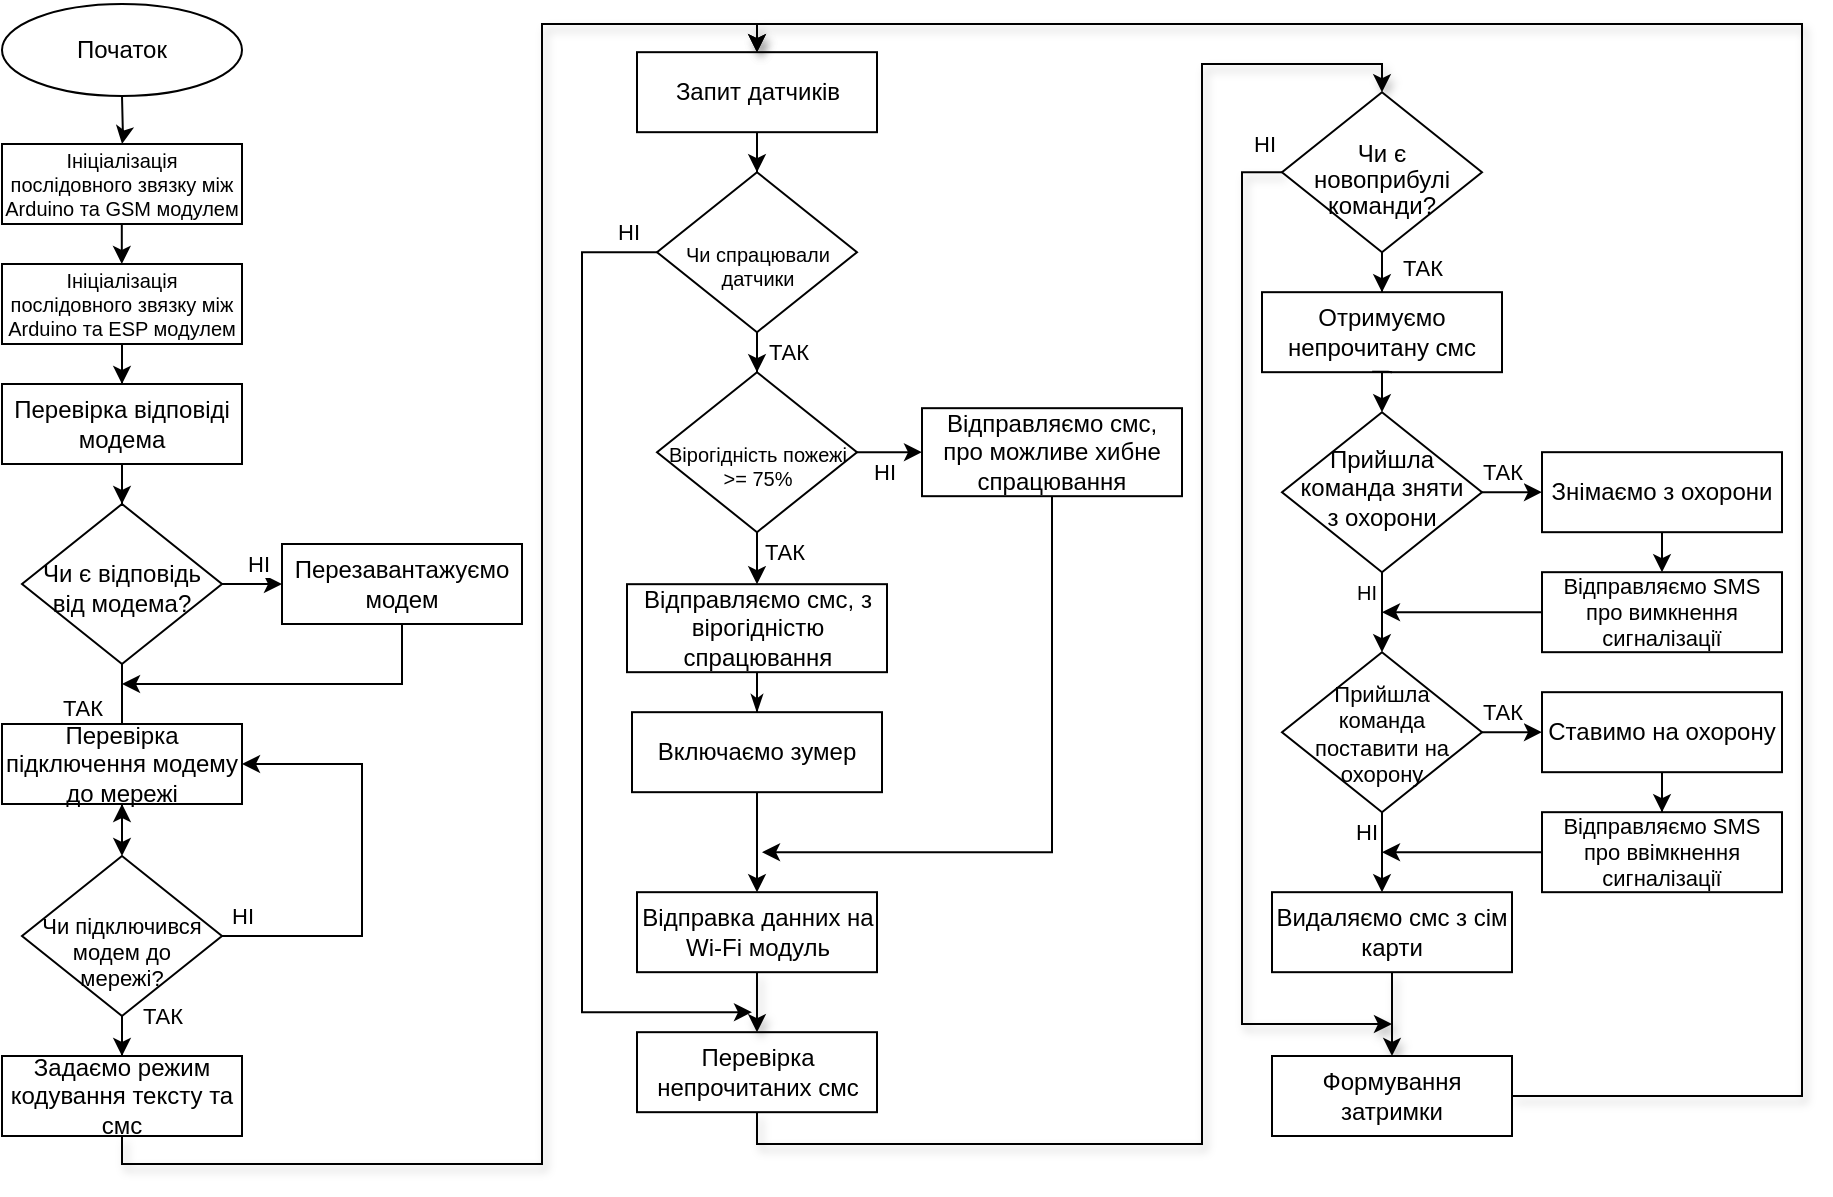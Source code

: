 <mxfile version="15.9.4" type="google"><diagram id="C5RBs43oDa-KdzZeNtuy" name="Page-1"><mxGraphModel dx="1578" dy="2031" grid="1" gridSize="10" guides="1" tooltips="1" connect="1" arrows="1" fold="1" page="1" pageScale="1" pageWidth="827" pageHeight="1169" background="none" math="0" shadow="0"><root><mxCell id="WIyWlLk6GJQsqaUBKTNV-0"/><mxCell id="WIyWlLk6GJQsqaUBKTNV-1" parent="WIyWlLk6GJQsqaUBKTNV-0"/><mxCell id="A2c2aV_RpjMXYOMytvXO-10" value="" style="edgeStyle=orthogonalEdgeStyle;rounded=0;orthogonalLoop=1;jettySize=auto;html=1;" parent="WIyWlLk6GJQsqaUBKTNV-1" source="_zuPziwSNKbuJv4fW6Dw-1" target="A2c2aV_RpjMXYOMytvXO-9" edge="1"><mxGeometry relative="1" as="geometry"/></mxCell><mxCell id="_zuPziwSNKbuJv4fW6Dw-1" value="&lt;span&gt;Запит датчиків&lt;/span&gt;" style="rounded=0;whiteSpace=wrap;html=1;" parent="WIyWlLk6GJQsqaUBKTNV-1" vertex="1"><mxGeometry x="637.5" y="-815.91" width="120" height="40" as="geometry"/></mxCell><mxCell id="fO1Gjk5ScqSOMT89jVYK-26" value="" style="edgeStyle=orthogonalEdgeStyle;rounded=0;orthogonalLoop=1;jettySize=auto;html=1;shadow=1;fontSize=11;entryX=0.5;entryY=0;entryDx=0;entryDy=0;" edge="1" parent="WIyWlLk6GJQsqaUBKTNV-1" source="_zuPziwSNKbuJv4fW6Dw-3" target="_zuPziwSNKbuJv4fW6Dw-34"><mxGeometry relative="1" as="geometry"><mxPoint x="697.5" y="-225.91" as="targetPoint"/><Array as="points"><mxPoint x="698" y="-270"/><mxPoint x="920" y="-270"/><mxPoint x="920" y="-810"/><mxPoint x="1010" y="-810"/></Array></mxGeometry></mxCell><mxCell id="_zuPziwSNKbuJv4fW6Dw-3" value="&lt;span&gt;Перевірка непрочитаних смс&lt;/span&gt;" style="rounded=0;whiteSpace=wrap;html=1;" parent="WIyWlLk6GJQsqaUBKTNV-1" vertex="1"><mxGeometry x="637.5" y="-325.91" width="120" height="40" as="geometry"/></mxCell><mxCell id="_zuPziwSNKbuJv4fW6Dw-4" value="" style="edgeStyle=orthogonalEdgeStyle;rounded=0;orthogonalLoop=1;jettySize=auto;html=1;exitX=0.5;exitY=1;exitDx=0;exitDy=0;entryX=0.5;entryY=0;entryDx=0;entryDy=0;shadow=1;" parent="WIyWlLk6GJQsqaUBKTNV-1" source="_zuPziwSNKbuJv4fW6Dw-62" target="_zuPziwSNKbuJv4fW6Dw-1" edge="1"><mxGeometry relative="1" as="geometry"><mxPoint x="829.29" y="-864" as="sourcePoint"/><mxPoint x="815" y="-820" as="targetPoint"/><Array as="points"><mxPoint x="380" y="-260"/><mxPoint x="590" y="-260"/><mxPoint x="590" y="-830"/><mxPoint x="697" y="-830"/></Array></mxGeometry></mxCell><mxCell id="fO1Gjk5ScqSOMT89jVYK-9" value="" style="edgeStyle=orthogonalEdgeStyle;rounded=0;orthogonalLoop=1;jettySize=auto;html=1;fontSize=11;" edge="1" parent="WIyWlLk6GJQsqaUBKTNV-1" source="_zuPziwSNKbuJv4fW6Dw-9"><mxGeometry relative="1" as="geometry"><mxPoint x="700" y="-415.91" as="targetPoint"/><Array as="points"><mxPoint x="845" y="-415.91"/></Array></mxGeometry></mxCell><mxCell id="_zuPziwSNKbuJv4fW6Dw-9" value="&lt;span style=&quot;font-size: 12px&quot;&gt;Відправляємо смс, про можливе хибне спрацювання&lt;/span&gt;" style="rounded=0;whiteSpace=wrap;html=1;fontSize=12;" parent="WIyWlLk6GJQsqaUBKTNV-1" vertex="1"><mxGeometry x="780" y="-637.91" width="130" height="44" as="geometry"/></mxCell><mxCell id="fO1Gjk5ScqSOMT89jVYK-6" value="" style="edgeStyle=orthogonalEdgeStyle;rounded=0;orthogonalLoop=1;jettySize=auto;html=1;fontSize=12;" edge="1" parent="WIyWlLk6GJQsqaUBKTNV-1" source="_zuPziwSNKbuJv4fW6Dw-11" target="fO1Gjk5ScqSOMT89jVYK-3"><mxGeometry relative="1" as="geometry"/></mxCell><mxCell id="_zuPziwSNKbuJv4fW6Dw-11" value="&lt;span&gt;Включаємо зумер&lt;/span&gt;" style="rounded=0;whiteSpace=wrap;html=1;" parent="WIyWlLk6GJQsqaUBKTNV-1" vertex="1"><mxGeometry x="635" y="-485.91" width="125" height="40" as="geometry"/></mxCell><mxCell id="_zuPziwSNKbuJv4fW6Dw-14" value="" style="edgeStyle=orthogonalEdgeStyle;rounded=0;orthogonalLoop=1;jettySize=auto;html=1;startArrow=none;startFill=0;endArrow=classic;endFill=1;fontSize=10;" parent="WIyWlLk6GJQsqaUBKTNV-1" target="_zuPziwSNKbuJv4fW6Dw-18" edge="1" source="_zuPziwSNKbuJv4fW6Dw-15"><mxGeometry relative="1" as="geometry"><mxPoint x="1010" y="-671.91" as="sourcePoint"/><Array as="points"><mxPoint x="1010" y="-645.91"/><mxPoint x="1010" y="-645.91"/></Array></mxGeometry></mxCell><mxCell id="_zuPziwSNKbuJv4fW6Dw-16" value="НІ" style="edgeStyle=orthogonalEdgeStyle;rounded=0;orthogonalLoop=1;jettySize=auto;html=1;startArrow=none;startFill=0;sourcePerimeterSpacing=0;endArrow=classic;endFill=1;fontSize=10;" parent="WIyWlLk6GJQsqaUBKTNV-1" source="_zuPziwSNKbuJv4fW6Dw-18" target="_zuPziwSNKbuJv4fW6Dw-21" edge="1"><mxGeometry x="-0.5" y="-8" relative="1" as="geometry"><mxPoint as="offset"/></mxGeometry></mxCell><mxCell id="_zuPziwSNKbuJv4fW6Dw-17" value="ТАК" style="edgeStyle=orthogonalEdgeStyle;rounded=0;orthogonalLoop=1;jettySize=auto;html=1;" parent="WIyWlLk6GJQsqaUBKTNV-1" source="_zuPziwSNKbuJv4fW6Dw-18" target="_zuPziwSNKbuJv4fW6Dw-40" edge="1"><mxGeometry x="0.2" y="10" relative="1" as="geometry"><mxPoint as="offset"/></mxGeometry></mxCell><mxCell id="_zuPziwSNKbuJv4fW6Dw-18" value="Прийшла команда зняти з охорони" style="rhombus;whiteSpace=wrap;html=1;shadow=0;fontFamily=Helvetica;fontSize=12;align=center;strokeWidth=1;spacing=6;spacingTop=-4;" parent="WIyWlLk6GJQsqaUBKTNV-1" vertex="1"><mxGeometry x="960" y="-635.91" width="100" height="80" as="geometry"/></mxCell><mxCell id="_zuPziwSNKbuJv4fW6Dw-19" value="НІ" style="edgeStyle=orthogonalEdgeStyle;rounded=0;orthogonalLoop=1;jettySize=auto;html=1;" parent="WIyWlLk6GJQsqaUBKTNV-1" source="_zuPziwSNKbuJv4fW6Dw-21" edge="1"><mxGeometry x="-0.5" y="-8" relative="1" as="geometry"><mxPoint as="offset"/><mxPoint x="1010" y="-395.91" as="targetPoint"/></mxGeometry></mxCell><mxCell id="_zuPziwSNKbuJv4fW6Dw-20" value="ТАК" style="edgeStyle=orthogonalEdgeStyle;rounded=0;orthogonalLoop=1;jettySize=auto;html=1;" parent="WIyWlLk6GJQsqaUBKTNV-1" source="_zuPziwSNKbuJv4fW6Dw-21" target="_zuPziwSNKbuJv4fW6Dw-42" edge="1"><mxGeometry x="0.2" y="10" relative="1" as="geometry"><mxPoint as="offset"/></mxGeometry></mxCell><mxCell id="_zuPziwSNKbuJv4fW6Dw-21" value="Прийшла команда поставити на охорону" style="rhombus;whiteSpace=wrap;html=1;shadow=0;fontFamily=Helvetica;fontSize=11;align=center;strokeWidth=1;spacing=6;spacingTop=2;" parent="WIyWlLk6GJQsqaUBKTNV-1" vertex="1"><mxGeometry x="960" y="-515.91" width="100" height="80" as="geometry"/></mxCell><mxCell id="fO1Gjk5ScqSOMT89jVYK-29" value="" style="edgeStyle=orthogonalEdgeStyle;rounded=0;orthogonalLoop=1;jettySize=auto;html=1;shadow=1;fontSize=11;" edge="1" parent="WIyWlLk6GJQsqaUBKTNV-1" source="_zuPziwSNKbuJv4fW6Dw-23" target="A2c2aV_RpjMXYOMytvXO-18"><mxGeometry relative="1" as="geometry"/></mxCell><mxCell id="_zuPziwSNKbuJv4fW6Dw-23" value="&lt;span&gt;Видаляємо смс з сім карти&lt;/span&gt;" style="rounded=0;whiteSpace=wrap;html=1;" parent="WIyWlLk6GJQsqaUBKTNV-1" vertex="1"><mxGeometry x="955" y="-395.91" width="120" height="40" as="geometry"/></mxCell><mxCell id="_zuPziwSNKbuJv4fW6Dw-24" value="" style="edgeStyle=orthogonalEdgeStyle;rounded=0;orthogonalLoop=1;jettySize=auto;html=1;" parent="WIyWlLk6GJQsqaUBKTNV-1" source="_zuPziwSNKbuJv4fW6Dw-25" edge="1"><mxGeometry relative="1" as="geometry"><mxPoint x="1010" y="-535.91" as="targetPoint"/></mxGeometry></mxCell><mxCell id="_zuPziwSNKbuJv4fW6Dw-25" value="Відправляємо SMS про вимкнення сигналізації" style="rounded=0;whiteSpace=wrap;html=1;fontSize=11;" parent="WIyWlLk6GJQsqaUBKTNV-1" vertex="1"><mxGeometry x="1090" y="-555.91" width="120" height="40" as="geometry"/></mxCell><mxCell id="zfaLnMu40eXVd6PI8itv-3" value="ТАК" style="edgeStyle=orthogonalEdgeStyle;rounded=0;orthogonalLoop=1;jettySize=auto;html=1;entryX=0.5;entryY=0;entryDx=0;entryDy=0;" parent="WIyWlLk6GJQsqaUBKTNV-1" source="_zuPziwSNKbuJv4fW6Dw-34" edge="1" target="_zuPziwSNKbuJv4fW6Dw-15"><mxGeometry x="0.6" y="20" relative="1" as="geometry"><mxPoint as="offset"/><mxPoint x="1010" y="-711.91" as="targetPoint"/></mxGeometry></mxCell><mxCell id="fO1Gjk5ScqSOMT89jVYK-28" value="НІ" style="edgeStyle=orthogonalEdgeStyle;rounded=0;orthogonalLoop=1;jettySize=auto;html=1;shadow=1;fontSize=11;" edge="1" parent="WIyWlLk6GJQsqaUBKTNV-1" source="_zuPziwSNKbuJv4fW6Dw-34"><mxGeometry x="-0.963" y="-14" relative="1" as="geometry"><mxPoint x="1015" y="-330" as="targetPoint"/><Array as="points"><mxPoint x="940" y="-756"/><mxPoint x="940" y="-330"/><mxPoint x="1015" y="-330"/></Array><mxPoint as="offset"/></mxGeometry></mxCell><mxCell id="_zuPziwSNKbuJv4fW6Dw-34" value="&lt;font style=&quot;font-size: 12px ; line-height: 1&quot;&gt;Чи є новоприбулі команди?&lt;/font&gt;" style="rhombus;whiteSpace=wrap;html=1;shadow=0;fontFamily=Helvetica;fontSize=10;align=center;strokeWidth=1;spacing=6;spacingTop=7;verticalAlign=middle;" parent="WIyWlLk6GJQsqaUBKTNV-1" vertex="1"><mxGeometry x="960" y="-795.91" width="100" height="80" as="geometry"/></mxCell><mxCell id="_zuPziwSNKbuJv4fW6Dw-35" value="" style="edgeStyle=orthogonalEdgeStyle;rounded=0;orthogonalLoop=1;jettySize=auto;html=1;" parent="WIyWlLk6GJQsqaUBKTNV-1" source="_zuPziwSNKbuJv4fW6Dw-36" edge="1"><mxGeometry relative="1" as="geometry"><mxPoint x="1010" y="-415.91" as="targetPoint"/></mxGeometry></mxCell><mxCell id="_zuPziwSNKbuJv4fW6Dw-36" value="Відправляємо SMS про ввімкнення сигналізації" style="rounded=0;whiteSpace=wrap;html=1;fontSize=11;" parent="WIyWlLk6GJQsqaUBKTNV-1" vertex="1"><mxGeometry x="1090" y="-435.91" width="120" height="40" as="geometry"/></mxCell><mxCell id="_zuPziwSNKbuJv4fW6Dw-39" value="" style="edgeStyle=orthogonalEdgeStyle;rounded=0;orthogonalLoop=1;jettySize=auto;html=1;" parent="WIyWlLk6GJQsqaUBKTNV-1" source="_zuPziwSNKbuJv4fW6Dw-40" target="_zuPziwSNKbuJv4fW6Dw-25" edge="1"><mxGeometry relative="1" as="geometry"><Array as="points"><mxPoint x="1150" y="-555.91"/></Array></mxGeometry></mxCell><mxCell id="_zuPziwSNKbuJv4fW6Dw-40" value="&lt;span&gt;Знімаємо з охорони&lt;/span&gt;" style="rounded=0;whiteSpace=wrap;html=1;" parent="WIyWlLk6GJQsqaUBKTNV-1" vertex="1"><mxGeometry x="1090" y="-615.91" width="120" height="40" as="geometry"/></mxCell><mxCell id="_zuPziwSNKbuJv4fW6Dw-41" value="" style="edgeStyle=orthogonalEdgeStyle;rounded=0;orthogonalLoop=1;jettySize=auto;html=1;" parent="WIyWlLk6GJQsqaUBKTNV-1" source="_zuPziwSNKbuJv4fW6Dw-42" target="_zuPziwSNKbuJv4fW6Dw-36" edge="1"><mxGeometry relative="1" as="geometry"/></mxCell><mxCell id="_zuPziwSNKbuJv4fW6Dw-42" value="Ставимо на охорону" style="rounded=0;whiteSpace=wrap;html=1;" parent="WIyWlLk6GJQsqaUBKTNV-1" vertex="1"><mxGeometry x="1090" y="-495.91" width="120" height="40" as="geometry"/></mxCell><mxCell id="_zuPziwSNKbuJv4fW6Dw-47" value="" style="edgeStyle=orthogonalEdgeStyle;rounded=0;orthogonalLoop=1;jettySize=auto;html=1;startArrow=none;" parent="WIyWlLk6GJQsqaUBKTNV-1" source="v1cLIsstuBt9Zt5tIgE--0" target="_zuPziwSNKbuJv4fW6Dw-57" edge="1"><mxGeometry relative="1" as="geometry"/></mxCell><mxCell id="_zuPziwSNKbuJv4fW6Dw-48" value="&lt;font style=&quot;font-size: 10px;&quot;&gt;Ініціалізація послідовного звязку між Arduino та GSM модулем&lt;/font&gt;" style="rounded=0;whiteSpace=wrap;html=1;fontSize=10;" parent="WIyWlLk6GJQsqaUBKTNV-1" vertex="1"><mxGeometry x="320" y="-770" width="120" height="40" as="geometry"/></mxCell><mxCell id="_zuPziwSNKbuJv4fW6Dw-49" value="" style="edgeStyle=orthogonalEdgeStyle;rounded=0;orthogonalLoop=1;jettySize=auto;html=1;" parent="WIyWlLk6GJQsqaUBKTNV-1" target="_zuPziwSNKbuJv4fW6Dw-48" edge="1"><mxGeometry relative="1" as="geometry"><mxPoint x="380" y="-794" as="sourcePoint"/></mxGeometry></mxCell><mxCell id="_zuPziwSNKbuJv4fW6Dw-50" value="ТАК" style="edgeStyle=orthogonalEdgeStyle;rounded=0;orthogonalLoop=1;jettySize=auto;html=1;" parent="WIyWlLk6GJQsqaUBKTNV-1" source="_zuPziwSNKbuJv4fW6Dw-52" target="_zuPziwSNKbuJv4fW6Dw-54" edge="1"><mxGeometry x="-0.6" y="-20" relative="1" as="geometry"><mxPoint as="offset"/><Array as="points"><mxPoint x="380" y="-420"/><mxPoint x="380" y="-420"/></Array></mxGeometry></mxCell><mxCell id="_zuPziwSNKbuJv4fW6Dw-51" value="НІ" style="edgeStyle=orthogonalEdgeStyle;rounded=0;orthogonalLoop=1;jettySize=auto;html=1;" parent="WIyWlLk6GJQsqaUBKTNV-1" source="_zuPziwSNKbuJv4fW6Dw-52" target="_zuPziwSNKbuJv4fW6Dw-65" edge="1"><mxGeometry x="0.2" y="10" relative="1" as="geometry"><mxPoint as="offset"/><Array as="points"><mxPoint x="500" y="-550"/></Array></mxGeometry></mxCell><mxCell id="_zuPziwSNKbuJv4fW6Dw-52" value="Чи є відповідь від модема?" style="rhombus;whiteSpace=wrap;html=1;shadow=0;fontFamily=Helvetica;fontSize=12;align=center;strokeWidth=1;spacing=6;spacingTop=3;" parent="WIyWlLk6GJQsqaUBKTNV-1" vertex="1"><mxGeometry x="330" y="-590" width="100" height="80" as="geometry"/></mxCell><mxCell id="_zuPziwSNKbuJv4fW6Dw-53" value="" style="edgeStyle=orthogonalEdgeStyle;rounded=0;orthogonalLoop=1;jettySize=auto;html=1;" parent="WIyWlLk6GJQsqaUBKTNV-1" source="_zuPziwSNKbuJv4fW6Dw-54" target="_zuPziwSNKbuJv4fW6Dw-60" edge="1"><mxGeometry relative="1" as="geometry"/></mxCell><mxCell id="_zuPziwSNKbuJv4fW6Dw-54" value="Перевірка підключення модему до мережі" style="rounded=0;whiteSpace=wrap;html=1;" parent="WIyWlLk6GJQsqaUBKTNV-1" vertex="1"><mxGeometry x="320" y="-480" width="120" height="40" as="geometry"/></mxCell><mxCell id="_zuPziwSNKbuJv4fW6Dw-56" value="" style="edgeStyle=orthogonalEdgeStyle;rounded=0;orthogonalLoop=1;jettySize=auto;html=1;" parent="WIyWlLk6GJQsqaUBKTNV-1" source="_zuPziwSNKbuJv4fW6Dw-57" target="_zuPziwSNKbuJv4fW6Dw-52" edge="1"><mxGeometry relative="1" as="geometry"/></mxCell><mxCell id="_zuPziwSNKbuJv4fW6Dw-57" value="&lt;span&gt;Перевірка відповіді модема&lt;/span&gt;" style="rounded=0;whiteSpace=wrap;html=1;" parent="WIyWlLk6GJQsqaUBKTNV-1" vertex="1"><mxGeometry x="320" y="-650" width="120" height="40" as="geometry"/></mxCell><mxCell id="_zuPziwSNKbuJv4fW6Dw-58" value="НІ" style="edgeStyle=orthogonalEdgeStyle;rounded=0;orthogonalLoop=1;jettySize=auto;html=1;exitX=1;exitY=0.5;exitDx=0;exitDy=0;entryX=1;entryY=0.5;entryDx=0;entryDy=0;" parent="WIyWlLk6GJQsqaUBKTNV-1" source="_zuPziwSNKbuJv4fW6Dw-60" target="_zuPziwSNKbuJv4fW6Dw-54" edge="1"><mxGeometry x="-0.911" y="10" relative="1" as="geometry"><mxPoint x="370" y="-410" as="targetPoint"/><Array as="points"><mxPoint x="500" y="-374"/><mxPoint x="500" y="-460"/></Array><mxPoint as="offset"/></mxGeometry></mxCell><mxCell id="_zuPziwSNKbuJv4fW6Dw-59" value="ТАК" style="edgeStyle=orthogonalEdgeStyle;rounded=0;orthogonalLoop=1;jettySize=auto;html=1;" parent="WIyWlLk6GJQsqaUBKTNV-1" source="_zuPziwSNKbuJv4fW6Dw-60" target="_zuPziwSNKbuJv4fW6Dw-62" edge="1"><mxGeometry x="0.333" y="20" relative="1" as="geometry"><mxPoint as="offset"/></mxGeometry></mxCell><mxCell id="_zuPziwSNKbuJv4fW6Dw-60" value="Чи підключився модем до мережі?" style="rhombus;whiteSpace=wrap;html=1;shadow=0;fontFamily=Helvetica;fontSize=11;align=center;strokeWidth=1;spacing=6;spacingTop=15;verticalAlign=middle;" parent="WIyWlLk6GJQsqaUBKTNV-1" vertex="1"><mxGeometry x="330" y="-414" width="100" height="80" as="geometry"/></mxCell><mxCell id="_zuPziwSNKbuJv4fW6Dw-62" value="&lt;span&gt;Задаємо р&lt;/span&gt;ежим кодування тексту та смс" style="rounded=0;whiteSpace=wrap;html=1;" parent="WIyWlLk6GJQsqaUBKTNV-1" vertex="1"><mxGeometry x="320" y="-314" width="120" height="40" as="geometry"/></mxCell><mxCell id="_zuPziwSNKbuJv4fW6Dw-64" value="" style="edgeStyle=orthogonalEdgeStyle;rounded=0;orthogonalLoop=1;jettySize=auto;html=1;" parent="WIyWlLk6GJQsqaUBKTNV-1" source="_zuPziwSNKbuJv4fW6Dw-65" edge="1"><mxGeometry relative="1" as="geometry"><mxPoint x="380" y="-500" as="targetPoint"/><Array as="points"><mxPoint x="520" y="-500"/><mxPoint x="380" y="-500"/></Array></mxGeometry></mxCell><mxCell id="_zuPziwSNKbuJv4fW6Dw-65" value="&lt;span&gt;Перезавантажуємо модем&lt;/span&gt;" style="rounded=0;whiteSpace=wrap;html=1;" parent="WIyWlLk6GJQsqaUBKTNV-1" vertex="1"><mxGeometry x="460" y="-570" width="120" height="40" as="geometry"/></mxCell><mxCell id="pRdRtF35hpGCszsSGOab-0" value="&lt;span&gt;Початок&lt;/span&gt;" style="ellipse;whiteSpace=wrap;html=1;" parent="WIyWlLk6GJQsqaUBKTNV-1" vertex="1"><mxGeometry x="320" y="-840" width="120" height="46" as="geometry"/></mxCell><mxCell id="v1cLIsstuBt9Zt5tIgE--2" style="edgeStyle=orthogonalEdgeStyle;rounded=0;orthogonalLoop=1;jettySize=auto;html=1;exitX=0.5;exitY=1;exitDx=0;exitDy=0;" parent="WIyWlLk6GJQsqaUBKTNV-1" source="v1cLIsstuBt9Zt5tIgE--0" target="v1cLIsstuBt9Zt5tIgE--0" edge="1"><mxGeometry relative="1" as="geometry"/></mxCell><mxCell id="v1cLIsstuBt9Zt5tIgE--0" value="&lt;font style=&quot;font-size: 10px&quot;&gt;Ініціалізація послідовного звязку між Arduino та ESP модулем&lt;/font&gt;" style="rounded=0;whiteSpace=wrap;html=1;fontSize=10;" parent="WIyWlLk6GJQsqaUBKTNV-1" vertex="1"><mxGeometry x="320" y="-710" width="120" height="40" as="geometry"/></mxCell><mxCell id="v1cLIsstuBt9Zt5tIgE--4" value="" style="edgeStyle=orthogonalEdgeStyle;rounded=0;orthogonalLoop=1;jettySize=auto;html=1;startArrow=none;" parent="WIyWlLk6GJQsqaUBKTNV-1" edge="1"><mxGeometry relative="1" as="geometry"><mxPoint x="379.9" y="-730" as="sourcePoint"/><mxPoint x="379.9" y="-710" as="targetPoint"/></mxGeometry></mxCell><mxCell id="A2c2aV_RpjMXYOMytvXO-3" value="ТАК" style="edgeStyle=orthogonalEdgeStyle;rounded=0;orthogonalLoop=1;jettySize=auto;html=1;" parent="WIyWlLk6GJQsqaUBKTNV-1" source="v1cLIsstuBt9Zt5tIgE--8" target="v1cLIsstuBt9Zt5tIgE--12" edge="1"><mxGeometry x="0.407" y="13" relative="1" as="geometry"><mxPoint as="offset"/></mxGeometry></mxCell><mxCell id="A2c2aV_RpjMXYOMytvXO-4" value="НІ" style="edgeStyle=orthogonalEdgeStyle;rounded=0;orthogonalLoop=1;jettySize=auto;html=1;" parent="WIyWlLk6GJQsqaUBKTNV-1" source="v1cLIsstuBt9Zt5tIgE--8" target="_zuPziwSNKbuJv4fW6Dw-9" edge="1"><mxGeometry x="0.112" y="10" relative="1" as="geometry"><mxPoint as="offset"/></mxGeometry></mxCell><mxCell id="v1cLIsstuBt9Zt5tIgE--8" value="Вірогідність пожежі &amp;gt;= 75%" style="rhombus;whiteSpace=wrap;html=1;shadow=0;fontFamily=Helvetica;fontSize=10;align=center;strokeWidth=1;spacing=6;spacingTop=13;verticalAlign=middle;" parent="WIyWlLk6GJQsqaUBKTNV-1" vertex="1"><mxGeometry x="647.5" y="-655.91" width="100" height="80" as="geometry"/></mxCell><mxCell id="v1cLIsstuBt9Zt5tIgE--36" value="" style="edgeStyle=orthogonalEdgeStyle;rounded=0;orthogonalLoop=1;jettySize=auto;html=1;endArrow=classicThin;endFill=1;" parent="WIyWlLk6GJQsqaUBKTNV-1" source="v1cLIsstuBt9Zt5tIgE--12" target="_zuPziwSNKbuJv4fW6Dw-11" edge="1"><mxGeometry relative="1" as="geometry"/></mxCell><mxCell id="v1cLIsstuBt9Zt5tIgE--12" value="Відправляємо смс, з вірогідністю спрацювання" style="rounded=0;whiteSpace=wrap;html=1;fontSize=12;" parent="WIyWlLk6GJQsqaUBKTNV-1" vertex="1"><mxGeometry x="632.5" y="-549.91" width="130" height="44" as="geometry"/></mxCell><mxCell id="A2c2aV_RpjMXYOMytvXO-11" value="ТАК" style="edgeStyle=orthogonalEdgeStyle;rounded=0;orthogonalLoop=1;jettySize=auto;html=1;" parent="WIyWlLk6GJQsqaUBKTNV-1" source="A2c2aV_RpjMXYOMytvXO-9" target="v1cLIsstuBt9Zt5tIgE--8" edge="1"><mxGeometry x="0.666" y="15" relative="1" as="geometry"><mxPoint as="offset"/></mxGeometry></mxCell><mxCell id="A2c2aV_RpjMXYOMytvXO-29" value="НІ" style="edgeStyle=orthogonalEdgeStyle;rounded=0;orthogonalLoop=1;jettySize=auto;html=1;" parent="WIyWlLk6GJQsqaUBKTNV-1" source="A2c2aV_RpjMXYOMytvXO-9" edge="1"><mxGeometry x="-0.94" y="-10" relative="1" as="geometry"><mxPoint x="695" y="-335.91" as="targetPoint"/><Array as="points"><mxPoint x="610" y="-715.91"/><mxPoint x="610" y="-335.91"/></Array><mxPoint as="offset"/></mxGeometry></mxCell><mxCell id="A2c2aV_RpjMXYOMytvXO-9" value="Чи спрацювали датчики" style="rhombus;whiteSpace=wrap;html=1;shadow=0;fontFamily=Helvetica;fontSize=10;align=center;strokeWidth=1;spacing=6;spacingTop=13;verticalAlign=middle;" parent="WIyWlLk6GJQsqaUBKTNV-1" vertex="1"><mxGeometry x="647.5" y="-755.91" width="100" height="80" as="geometry"/></mxCell><mxCell id="A2c2aV_RpjMXYOMytvXO-12" style="edgeStyle=orthogonalEdgeStyle;rounded=0;orthogonalLoop=1;jettySize=auto;html=1;exitX=0.5;exitY=1;exitDx=0;exitDy=0;" parent="WIyWlLk6GJQsqaUBKTNV-1" source="_zuPziwSNKbuJv4fW6Dw-3" target="_zuPziwSNKbuJv4fW6Dw-3" edge="1"><mxGeometry relative="1" as="geometry"/></mxCell><mxCell id="fO1Gjk5ScqSOMT89jVYK-31" value="" style="edgeStyle=orthogonalEdgeStyle;rounded=0;orthogonalLoop=1;jettySize=auto;html=1;shadow=1;fontSize=11;entryX=0.5;entryY=0;entryDx=0;entryDy=0;" edge="1" parent="WIyWlLk6GJQsqaUBKTNV-1" source="A2c2aV_RpjMXYOMytvXO-18" target="_zuPziwSNKbuJv4fW6Dw-1"><mxGeometry relative="1" as="geometry"><mxPoint x="1015" y="-194" as="targetPoint"/><Array as="points"><mxPoint x="1220" y="-294"/><mxPoint x="1220" y="-830"/><mxPoint x="698" y="-830"/></Array></mxGeometry></mxCell><mxCell id="A2c2aV_RpjMXYOMytvXO-18" value="&lt;span&gt;Формування затримки&lt;/span&gt;" style="rounded=0;whiteSpace=wrap;html=1;" parent="WIyWlLk6GJQsqaUBKTNV-1" vertex="1"><mxGeometry x="955" y="-314.0" width="120" height="40" as="geometry"/></mxCell><mxCell id="fO1Gjk5ScqSOMT89jVYK-24" value="" style="edgeStyle=orthogonalEdgeStyle;rounded=0;orthogonalLoop=1;jettySize=auto;html=1;shadow=1;fontSize=11;" edge="1" parent="WIyWlLk6GJQsqaUBKTNV-1" source="fO1Gjk5ScqSOMT89jVYK-3" target="_zuPziwSNKbuJv4fW6Dw-3"><mxGeometry relative="1" as="geometry"/></mxCell><mxCell id="fO1Gjk5ScqSOMT89jVYK-3" value="&lt;span&gt;Відправка данних на Wi-Fi модуль&lt;/span&gt;" style="rounded=0;whiteSpace=wrap;html=1;" vertex="1" parent="WIyWlLk6GJQsqaUBKTNV-1"><mxGeometry x="637.5" y="-395.91" width="120" height="40" as="geometry"/></mxCell><mxCell id="_zuPziwSNKbuJv4fW6Dw-15" value="&lt;span&gt;Отримуємо непрочитану смс&lt;/span&gt;" style="rounded=0;whiteSpace=wrap;html=1;" parent="WIyWlLk6GJQsqaUBKTNV-1" vertex="1"><mxGeometry x="950" y="-695.91" width="120" height="40" as="geometry"/></mxCell><mxCell id="fO1Gjk5ScqSOMT89jVYK-7" value="" style="edgeStyle=orthogonalEdgeStyle;rounded=0;orthogonalLoop=1;jettySize=auto;html=1;startArrow=none;startFill=0;sourcePerimeterSpacing=0;endArrow=none;endFill=1;fontSize=10;exitX=0.459;exitY=0.996;exitDx=0;exitDy=0;exitPerimeter=0;" edge="1" parent="WIyWlLk6GJQsqaUBKTNV-1" source="_zuPziwSNKbuJv4fW6Dw-15"><mxGeometry relative="1" as="geometry"><mxPoint x="1010.0" y="-671.91" as="sourcePoint"/><mxPoint x="1015" y="-655.91" as="targetPoint"/><Array as="points"><mxPoint x="1013" y="-655.91"/></Array></mxGeometry></mxCell></root></mxGraphModel></diagram></mxfile>